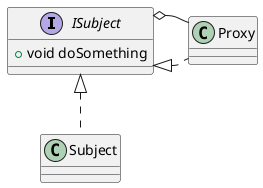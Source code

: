 @startuml
'https://plantuml.com/class-diagram

interface ISubject{
+ void doSomething
}
class Subject
class Proxy

ISubject <|.. Subject
ISubject <|.. Proxy
ISubject o-right- Proxy

@enduml